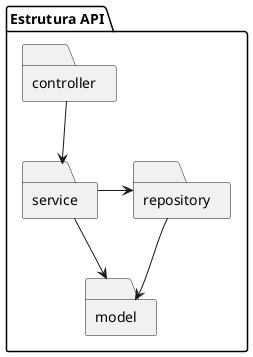 @startuml
'https://plantuml.com/component-diagram


package "Estrutura API" {
  folder "controller" {
      }
  folder "model" {
      }
  folder "repository" {
      }
  folder "service" {
      }
}
"controller"-->"service"
"service"-->"model"
"service"-right->"repository"
"repository"-->"model"





@enduml
